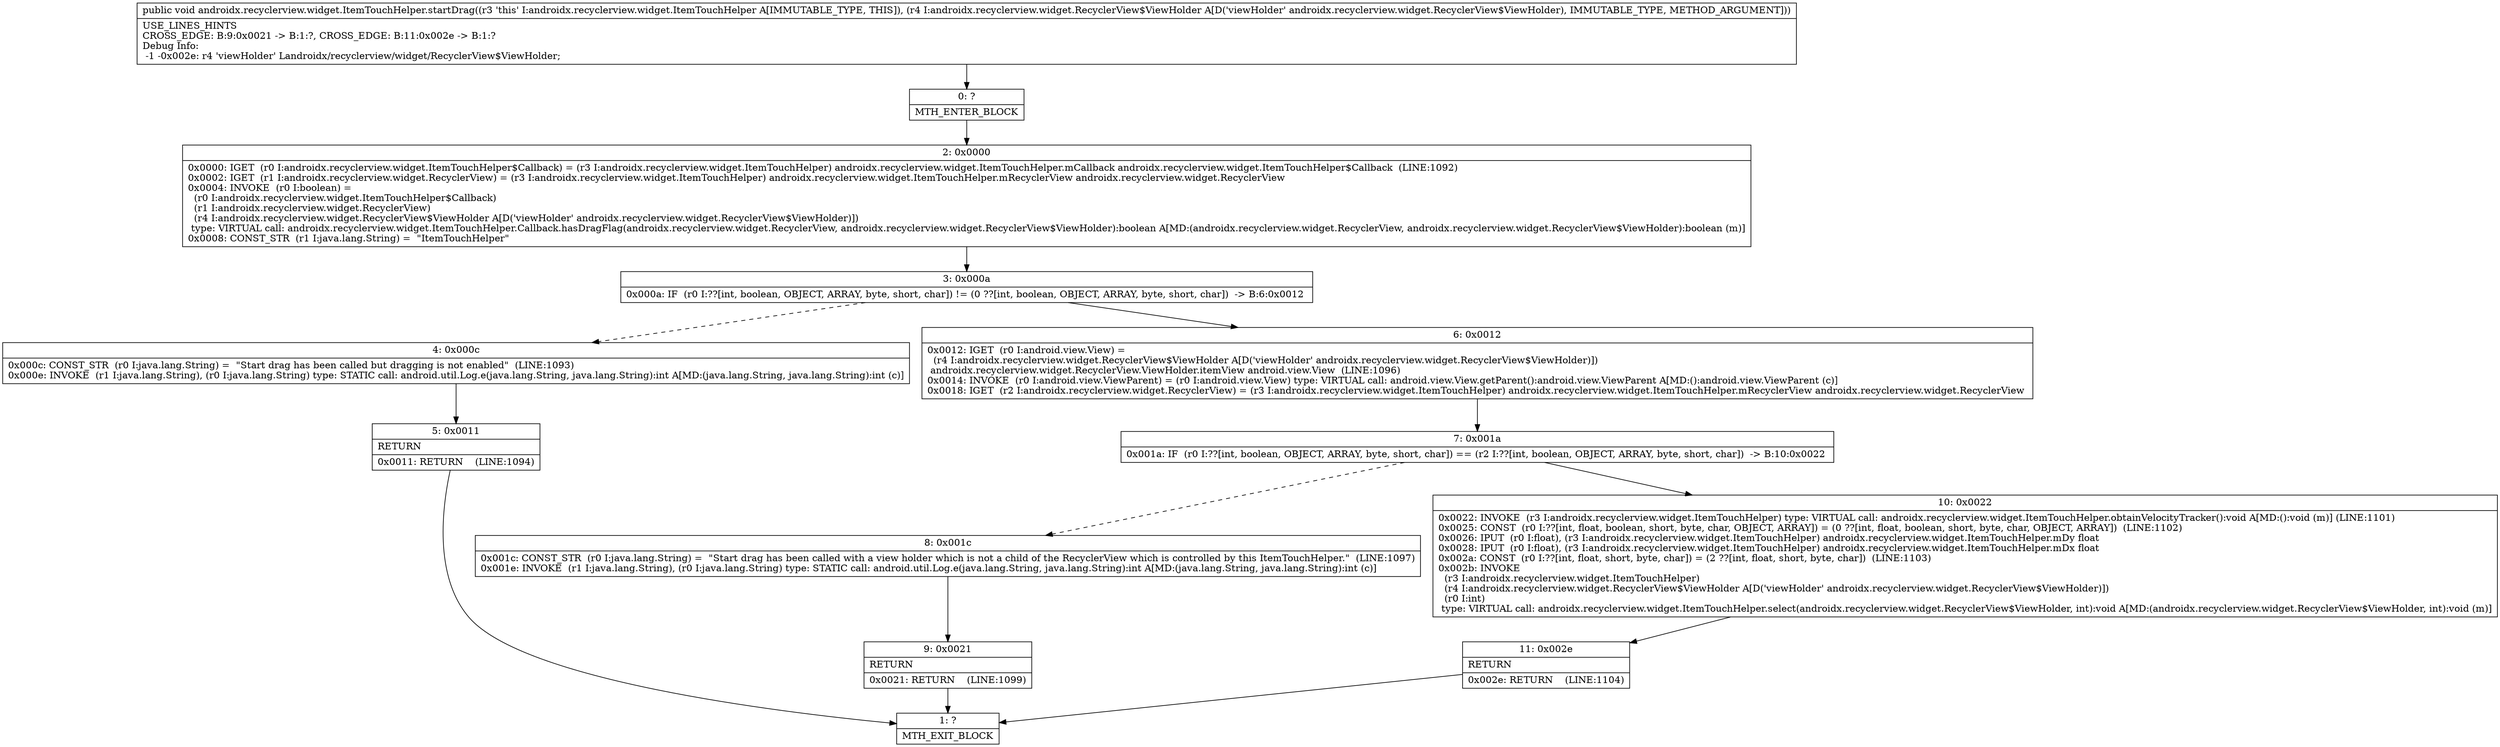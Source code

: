 digraph "CFG forandroidx.recyclerview.widget.ItemTouchHelper.startDrag(Landroidx\/recyclerview\/widget\/RecyclerView$ViewHolder;)V" {
Node_0 [shape=record,label="{0\:\ ?|MTH_ENTER_BLOCK\l}"];
Node_2 [shape=record,label="{2\:\ 0x0000|0x0000: IGET  (r0 I:androidx.recyclerview.widget.ItemTouchHelper$Callback) = (r3 I:androidx.recyclerview.widget.ItemTouchHelper) androidx.recyclerview.widget.ItemTouchHelper.mCallback androidx.recyclerview.widget.ItemTouchHelper$Callback  (LINE:1092)\l0x0002: IGET  (r1 I:androidx.recyclerview.widget.RecyclerView) = (r3 I:androidx.recyclerview.widget.ItemTouchHelper) androidx.recyclerview.widget.ItemTouchHelper.mRecyclerView androidx.recyclerview.widget.RecyclerView \l0x0004: INVOKE  (r0 I:boolean) = \l  (r0 I:androidx.recyclerview.widget.ItemTouchHelper$Callback)\l  (r1 I:androidx.recyclerview.widget.RecyclerView)\l  (r4 I:androidx.recyclerview.widget.RecyclerView$ViewHolder A[D('viewHolder' androidx.recyclerview.widget.RecyclerView$ViewHolder)])\l type: VIRTUAL call: androidx.recyclerview.widget.ItemTouchHelper.Callback.hasDragFlag(androidx.recyclerview.widget.RecyclerView, androidx.recyclerview.widget.RecyclerView$ViewHolder):boolean A[MD:(androidx.recyclerview.widget.RecyclerView, androidx.recyclerview.widget.RecyclerView$ViewHolder):boolean (m)]\l0x0008: CONST_STR  (r1 I:java.lang.String) =  \"ItemTouchHelper\" \l}"];
Node_3 [shape=record,label="{3\:\ 0x000a|0x000a: IF  (r0 I:??[int, boolean, OBJECT, ARRAY, byte, short, char]) != (0 ??[int, boolean, OBJECT, ARRAY, byte, short, char])  \-\> B:6:0x0012 \l}"];
Node_4 [shape=record,label="{4\:\ 0x000c|0x000c: CONST_STR  (r0 I:java.lang.String) =  \"Start drag has been called but dragging is not enabled\"  (LINE:1093)\l0x000e: INVOKE  (r1 I:java.lang.String), (r0 I:java.lang.String) type: STATIC call: android.util.Log.e(java.lang.String, java.lang.String):int A[MD:(java.lang.String, java.lang.String):int (c)]\l}"];
Node_5 [shape=record,label="{5\:\ 0x0011|RETURN\l|0x0011: RETURN    (LINE:1094)\l}"];
Node_1 [shape=record,label="{1\:\ ?|MTH_EXIT_BLOCK\l}"];
Node_6 [shape=record,label="{6\:\ 0x0012|0x0012: IGET  (r0 I:android.view.View) = \l  (r4 I:androidx.recyclerview.widget.RecyclerView$ViewHolder A[D('viewHolder' androidx.recyclerview.widget.RecyclerView$ViewHolder)])\l androidx.recyclerview.widget.RecyclerView.ViewHolder.itemView android.view.View  (LINE:1096)\l0x0014: INVOKE  (r0 I:android.view.ViewParent) = (r0 I:android.view.View) type: VIRTUAL call: android.view.View.getParent():android.view.ViewParent A[MD:():android.view.ViewParent (c)]\l0x0018: IGET  (r2 I:androidx.recyclerview.widget.RecyclerView) = (r3 I:androidx.recyclerview.widget.ItemTouchHelper) androidx.recyclerview.widget.ItemTouchHelper.mRecyclerView androidx.recyclerview.widget.RecyclerView \l}"];
Node_7 [shape=record,label="{7\:\ 0x001a|0x001a: IF  (r0 I:??[int, boolean, OBJECT, ARRAY, byte, short, char]) == (r2 I:??[int, boolean, OBJECT, ARRAY, byte, short, char])  \-\> B:10:0x0022 \l}"];
Node_8 [shape=record,label="{8\:\ 0x001c|0x001c: CONST_STR  (r0 I:java.lang.String) =  \"Start drag has been called with a view holder which is not a child of the RecyclerView which is controlled by this ItemTouchHelper.\"  (LINE:1097)\l0x001e: INVOKE  (r1 I:java.lang.String), (r0 I:java.lang.String) type: STATIC call: android.util.Log.e(java.lang.String, java.lang.String):int A[MD:(java.lang.String, java.lang.String):int (c)]\l}"];
Node_9 [shape=record,label="{9\:\ 0x0021|RETURN\l|0x0021: RETURN    (LINE:1099)\l}"];
Node_10 [shape=record,label="{10\:\ 0x0022|0x0022: INVOKE  (r3 I:androidx.recyclerview.widget.ItemTouchHelper) type: VIRTUAL call: androidx.recyclerview.widget.ItemTouchHelper.obtainVelocityTracker():void A[MD:():void (m)] (LINE:1101)\l0x0025: CONST  (r0 I:??[int, float, boolean, short, byte, char, OBJECT, ARRAY]) = (0 ??[int, float, boolean, short, byte, char, OBJECT, ARRAY])  (LINE:1102)\l0x0026: IPUT  (r0 I:float), (r3 I:androidx.recyclerview.widget.ItemTouchHelper) androidx.recyclerview.widget.ItemTouchHelper.mDy float \l0x0028: IPUT  (r0 I:float), (r3 I:androidx.recyclerview.widget.ItemTouchHelper) androidx.recyclerview.widget.ItemTouchHelper.mDx float \l0x002a: CONST  (r0 I:??[int, float, short, byte, char]) = (2 ??[int, float, short, byte, char])  (LINE:1103)\l0x002b: INVOKE  \l  (r3 I:androidx.recyclerview.widget.ItemTouchHelper)\l  (r4 I:androidx.recyclerview.widget.RecyclerView$ViewHolder A[D('viewHolder' androidx.recyclerview.widget.RecyclerView$ViewHolder)])\l  (r0 I:int)\l type: VIRTUAL call: androidx.recyclerview.widget.ItemTouchHelper.select(androidx.recyclerview.widget.RecyclerView$ViewHolder, int):void A[MD:(androidx.recyclerview.widget.RecyclerView$ViewHolder, int):void (m)]\l}"];
Node_11 [shape=record,label="{11\:\ 0x002e|RETURN\l|0x002e: RETURN    (LINE:1104)\l}"];
MethodNode[shape=record,label="{public void androidx.recyclerview.widget.ItemTouchHelper.startDrag((r3 'this' I:androidx.recyclerview.widget.ItemTouchHelper A[IMMUTABLE_TYPE, THIS]), (r4 I:androidx.recyclerview.widget.RecyclerView$ViewHolder A[D('viewHolder' androidx.recyclerview.widget.RecyclerView$ViewHolder), IMMUTABLE_TYPE, METHOD_ARGUMENT]))  | USE_LINES_HINTS\lCROSS_EDGE: B:9:0x0021 \-\> B:1:?, CROSS_EDGE: B:11:0x002e \-\> B:1:?\lDebug Info:\l  \-1 \-0x002e: r4 'viewHolder' Landroidx\/recyclerview\/widget\/RecyclerView$ViewHolder;\l}"];
MethodNode -> Node_0;Node_0 -> Node_2;
Node_2 -> Node_3;
Node_3 -> Node_4[style=dashed];
Node_3 -> Node_6;
Node_4 -> Node_5;
Node_5 -> Node_1;
Node_6 -> Node_7;
Node_7 -> Node_8[style=dashed];
Node_7 -> Node_10;
Node_8 -> Node_9;
Node_9 -> Node_1;
Node_10 -> Node_11;
Node_11 -> Node_1;
}

